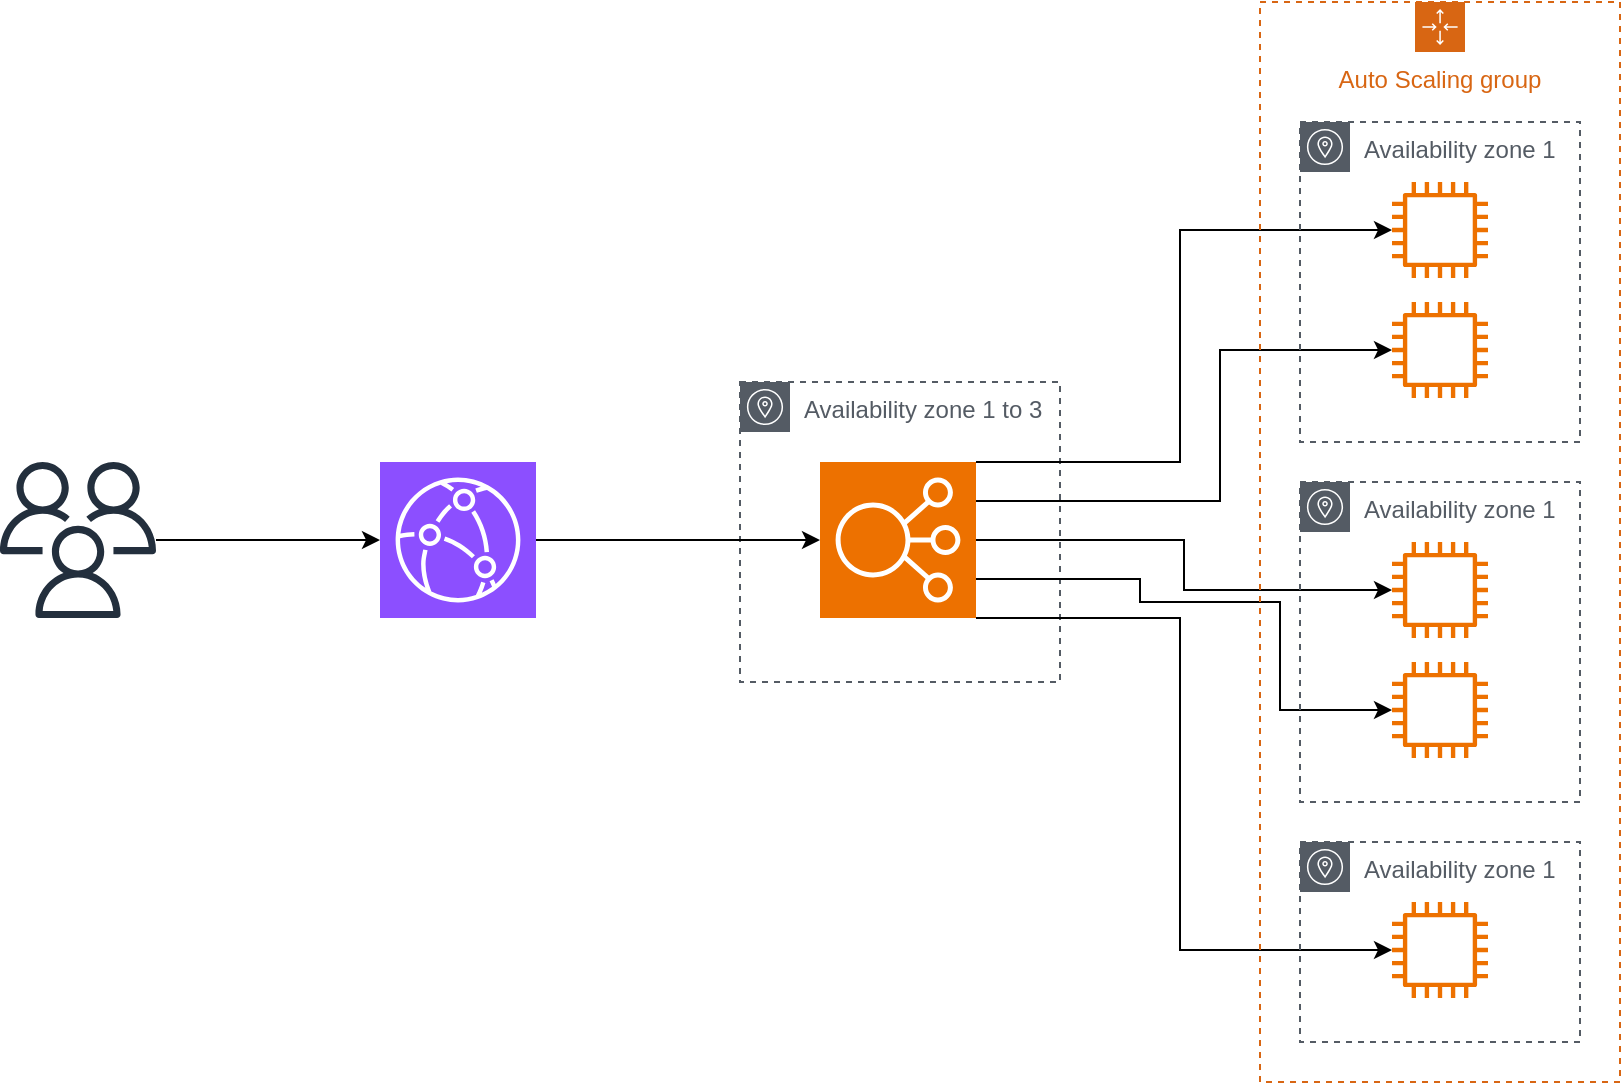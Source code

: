 <mxfile version="26.0.4">
  <diagram name="Page-1" id="hrb46rRicmL8hcBbEHm8">
    <mxGraphModel dx="1114" dy="1027" grid="1" gridSize="10" guides="1" tooltips="1" connect="1" arrows="1" fold="1" page="1" pageScale="1" pageWidth="850" pageHeight="1100" math="0" shadow="0">
      <root>
        <mxCell id="0" />
        <mxCell id="1" parent="0" />
        <mxCell id="hdFbrnAtOKcWGGZMTWwf-4" value="Availability zone 1 to 3" style="sketch=0;outlineConnect=0;gradientColor=none;html=1;whiteSpace=wrap;fontSize=12;fontStyle=0;shape=mxgraph.aws4.group;grIcon=mxgraph.aws4.group_availability_zone;strokeColor=#545B64;fillColor=none;verticalAlign=top;align=left;spacingLeft=30;fontColor=#545B64;dashed=1;" vertex="1" parent="1">
          <mxGeometry x="620" y="350" width="160" height="150" as="geometry" />
        </mxCell>
        <mxCell id="hdFbrnAtOKcWGGZMTWwf-25" style="edgeStyle=orthogonalEdgeStyle;rounded=0;orthogonalLoop=1;jettySize=auto;html=1;" edge="1" parent="1" source="hdFbrnAtOKcWGGZMTWwf-1" target="hdFbrnAtOKcWGGZMTWwf-2">
          <mxGeometry relative="1" as="geometry" />
        </mxCell>
        <mxCell id="hdFbrnAtOKcWGGZMTWwf-1" value="" style="sketch=0;outlineConnect=0;fontColor=#232F3E;gradientColor=none;fillColor=#232F3D;strokeColor=none;dashed=0;verticalLabelPosition=bottom;verticalAlign=top;align=center;html=1;fontSize=12;fontStyle=0;aspect=fixed;pointerEvents=1;shape=mxgraph.aws4.users;" vertex="1" parent="1">
          <mxGeometry x="250" y="390" width="78" height="78" as="geometry" />
        </mxCell>
        <mxCell id="hdFbrnAtOKcWGGZMTWwf-24" style="edgeStyle=orthogonalEdgeStyle;rounded=0;orthogonalLoop=1;jettySize=auto;html=1;" edge="1" parent="1" source="hdFbrnAtOKcWGGZMTWwf-2" target="hdFbrnAtOKcWGGZMTWwf-3">
          <mxGeometry relative="1" as="geometry" />
        </mxCell>
        <mxCell id="hdFbrnAtOKcWGGZMTWwf-2" value="" style="sketch=0;points=[[0,0,0],[0.25,0,0],[0.5,0,0],[0.75,0,0],[1,0,0],[0,1,0],[0.25,1,0],[0.5,1,0],[0.75,1,0],[1,1,0],[0,0.25,0],[0,0.5,0],[0,0.75,0],[1,0.25,0],[1,0.5,0],[1,0.75,0]];outlineConnect=0;fontColor=#232F3E;fillColor=#8C4FFF;strokeColor=#ffffff;dashed=0;verticalLabelPosition=bottom;verticalAlign=top;align=center;html=1;fontSize=12;fontStyle=0;aspect=fixed;shape=mxgraph.aws4.resourceIcon;resIcon=mxgraph.aws4.cloudfront;" vertex="1" parent="1">
          <mxGeometry x="440" y="390" width="78" height="78" as="geometry" />
        </mxCell>
        <mxCell id="hdFbrnAtOKcWGGZMTWwf-18" style="edgeStyle=orthogonalEdgeStyle;rounded=0;orthogonalLoop=1;jettySize=auto;html=1;exitX=1;exitY=0;exitDx=0;exitDy=0;exitPerimeter=0;" edge="1" parent="1" source="hdFbrnAtOKcWGGZMTWwf-3" target="hdFbrnAtOKcWGGZMTWwf-10">
          <mxGeometry relative="1" as="geometry">
            <Array as="points">
              <mxPoint x="840" y="390" />
              <mxPoint x="840" y="274" />
            </Array>
          </mxGeometry>
        </mxCell>
        <mxCell id="hdFbrnAtOKcWGGZMTWwf-19" style="edgeStyle=orthogonalEdgeStyle;rounded=0;orthogonalLoop=1;jettySize=auto;html=1;exitX=1;exitY=0.25;exitDx=0;exitDy=0;exitPerimeter=0;" edge="1" parent="1" source="hdFbrnAtOKcWGGZMTWwf-3" target="hdFbrnAtOKcWGGZMTWwf-11">
          <mxGeometry relative="1" as="geometry">
            <Array as="points">
              <mxPoint x="860" y="410" />
              <mxPoint x="860" y="334" />
            </Array>
          </mxGeometry>
        </mxCell>
        <mxCell id="hdFbrnAtOKcWGGZMTWwf-20" style="edgeStyle=orthogonalEdgeStyle;rounded=0;orthogonalLoop=1;jettySize=auto;html=1;exitX=1;exitY=0.5;exitDx=0;exitDy=0;exitPerimeter=0;" edge="1" parent="1" source="hdFbrnAtOKcWGGZMTWwf-3" target="hdFbrnAtOKcWGGZMTWwf-13">
          <mxGeometry relative="1" as="geometry" />
        </mxCell>
        <mxCell id="hdFbrnAtOKcWGGZMTWwf-22" style="edgeStyle=orthogonalEdgeStyle;rounded=0;orthogonalLoop=1;jettySize=auto;html=1;exitX=1;exitY=1;exitDx=0;exitDy=0;exitPerimeter=0;" edge="1" parent="1" source="hdFbrnAtOKcWGGZMTWwf-3" target="hdFbrnAtOKcWGGZMTWwf-16">
          <mxGeometry relative="1" as="geometry">
            <Array as="points">
              <mxPoint x="840" y="468" />
              <mxPoint x="840" y="634" />
            </Array>
          </mxGeometry>
        </mxCell>
        <mxCell id="hdFbrnAtOKcWGGZMTWwf-23" style="edgeStyle=orthogonalEdgeStyle;rounded=0;orthogonalLoop=1;jettySize=auto;html=1;exitX=1;exitY=0.75;exitDx=0;exitDy=0;exitPerimeter=0;" edge="1" parent="1" source="hdFbrnAtOKcWGGZMTWwf-3" target="hdFbrnAtOKcWGGZMTWwf-14">
          <mxGeometry relative="1" as="geometry">
            <Array as="points">
              <mxPoint x="820" y="449" />
              <mxPoint x="820" y="460" />
              <mxPoint x="890" y="460" />
              <mxPoint x="890" y="514" />
            </Array>
          </mxGeometry>
        </mxCell>
        <mxCell id="hdFbrnAtOKcWGGZMTWwf-3" value="" style="sketch=0;points=[[0,0,0],[0.25,0,0],[0.5,0,0],[0.75,0,0],[1,0,0],[0,1,0],[0.25,1,0],[0.5,1,0],[0.75,1,0],[1,1,0],[0,0.25,0],[0,0.5,0],[0,0.75,0],[1,0.25,0],[1,0.5,0],[1,0.75,0]];outlineConnect=0;fontColor=#232F3E;fillColor=#ED7100;strokeColor=#ffffff;dashed=0;verticalLabelPosition=bottom;verticalAlign=top;align=center;html=1;fontSize=12;fontStyle=0;aspect=fixed;shape=mxgraph.aws4.resourceIcon;resIcon=mxgraph.aws4.elastic_load_balancing;" vertex="1" parent="1">
          <mxGeometry x="660" y="390" width="78" height="78" as="geometry" />
        </mxCell>
        <mxCell id="hdFbrnAtOKcWGGZMTWwf-6" value="Auto Scaling group" style="points=[[0,0],[0.25,0],[0.5,0],[0.75,0],[1,0],[1,0.25],[1,0.5],[1,0.75],[1,1],[0.75,1],[0.5,1],[0.25,1],[0,1],[0,0.75],[0,0.5],[0,0.25]];outlineConnect=0;gradientColor=none;html=1;whiteSpace=wrap;fontSize=12;fontStyle=0;container=1;pointerEvents=0;collapsible=0;recursiveResize=0;shape=mxgraph.aws4.groupCenter;grIcon=mxgraph.aws4.group_auto_scaling_group;grStroke=1;strokeColor=#D86613;fillColor=none;verticalAlign=top;align=center;fontColor=#D86613;dashed=1;spacingTop=25;" vertex="1" parent="1">
          <mxGeometry x="880" y="160" width="180" height="540" as="geometry" />
        </mxCell>
        <mxCell id="hdFbrnAtOKcWGGZMTWwf-7" value="Availability zone 1" style="sketch=0;outlineConnect=0;gradientColor=none;html=1;whiteSpace=wrap;fontSize=12;fontStyle=0;shape=mxgraph.aws4.group;grIcon=mxgraph.aws4.group_availability_zone;strokeColor=#545B64;fillColor=none;verticalAlign=top;align=left;spacingLeft=30;fontColor=#545B64;dashed=1;" vertex="1" parent="hdFbrnAtOKcWGGZMTWwf-6">
          <mxGeometry x="20" y="60" width="140" height="160" as="geometry" />
        </mxCell>
        <mxCell id="hdFbrnAtOKcWGGZMTWwf-10" value="" style="sketch=0;outlineConnect=0;fontColor=#232F3E;gradientColor=none;fillColor=#ED7100;strokeColor=none;dashed=0;verticalLabelPosition=bottom;verticalAlign=top;align=center;html=1;fontSize=12;fontStyle=0;aspect=fixed;pointerEvents=1;shape=mxgraph.aws4.instance2;" vertex="1" parent="hdFbrnAtOKcWGGZMTWwf-6">
          <mxGeometry x="66" y="90" width="48" height="48" as="geometry" />
        </mxCell>
        <mxCell id="hdFbrnAtOKcWGGZMTWwf-11" value="" style="sketch=0;outlineConnect=0;fontColor=#232F3E;gradientColor=none;fillColor=#ED7100;strokeColor=none;dashed=0;verticalLabelPosition=bottom;verticalAlign=top;align=center;html=1;fontSize=12;fontStyle=0;aspect=fixed;pointerEvents=1;shape=mxgraph.aws4.instance2;" vertex="1" parent="hdFbrnAtOKcWGGZMTWwf-6">
          <mxGeometry x="66" y="150" width="48" height="48" as="geometry" />
        </mxCell>
        <mxCell id="hdFbrnAtOKcWGGZMTWwf-12" value="Availability zone 1" style="sketch=0;outlineConnect=0;gradientColor=none;html=1;whiteSpace=wrap;fontSize=12;fontStyle=0;shape=mxgraph.aws4.group;grIcon=mxgraph.aws4.group_availability_zone;strokeColor=#545B64;fillColor=none;verticalAlign=top;align=left;spacingLeft=30;fontColor=#545B64;dashed=1;" vertex="1" parent="hdFbrnAtOKcWGGZMTWwf-6">
          <mxGeometry x="20" y="240" width="140" height="160" as="geometry" />
        </mxCell>
        <mxCell id="hdFbrnAtOKcWGGZMTWwf-13" value="" style="sketch=0;outlineConnect=0;fontColor=#232F3E;gradientColor=none;fillColor=#ED7100;strokeColor=none;dashed=0;verticalLabelPosition=bottom;verticalAlign=top;align=center;html=1;fontSize=12;fontStyle=0;aspect=fixed;pointerEvents=1;shape=mxgraph.aws4.instance2;" vertex="1" parent="hdFbrnAtOKcWGGZMTWwf-6">
          <mxGeometry x="66" y="270" width="48" height="48" as="geometry" />
        </mxCell>
        <mxCell id="hdFbrnAtOKcWGGZMTWwf-14" value="" style="sketch=0;outlineConnect=0;fontColor=#232F3E;gradientColor=none;fillColor=#ED7100;strokeColor=none;dashed=0;verticalLabelPosition=bottom;verticalAlign=top;align=center;html=1;fontSize=12;fontStyle=0;aspect=fixed;pointerEvents=1;shape=mxgraph.aws4.instance2;" vertex="1" parent="hdFbrnAtOKcWGGZMTWwf-6">
          <mxGeometry x="66" y="330" width="48" height="48" as="geometry" />
        </mxCell>
        <mxCell id="hdFbrnAtOKcWGGZMTWwf-15" value="Availability zone 1" style="sketch=0;outlineConnect=0;gradientColor=none;html=1;whiteSpace=wrap;fontSize=12;fontStyle=0;shape=mxgraph.aws4.group;grIcon=mxgraph.aws4.group_availability_zone;strokeColor=#545B64;fillColor=none;verticalAlign=top;align=left;spacingLeft=30;fontColor=#545B64;dashed=1;" vertex="1" parent="hdFbrnAtOKcWGGZMTWwf-6">
          <mxGeometry x="20" y="420" width="140" height="100" as="geometry" />
        </mxCell>
        <mxCell id="hdFbrnAtOKcWGGZMTWwf-16" value="" style="sketch=0;outlineConnect=0;fontColor=#232F3E;gradientColor=none;fillColor=#ED7100;strokeColor=none;dashed=0;verticalLabelPosition=bottom;verticalAlign=top;align=center;html=1;fontSize=12;fontStyle=0;aspect=fixed;pointerEvents=1;shape=mxgraph.aws4.instance2;" vertex="1" parent="hdFbrnAtOKcWGGZMTWwf-6">
          <mxGeometry x="66" y="450" width="48" height="48" as="geometry" />
        </mxCell>
      </root>
    </mxGraphModel>
  </diagram>
</mxfile>
